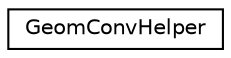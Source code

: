 digraph "Graphical Class Hierarchy"
{
  edge [fontname="Helvetica",fontsize="10",labelfontname="Helvetica",labelfontsize="10"];
  node [fontname="Helvetica",fontsize="10",shape=record];
  rankdir="LR";
  Node0 [label="GeomConvHelper",height=0.2,width=0.4,color="black", fillcolor="white", style="filled",URL="$d9/df8/class_geom_conv_helper.html"];
}
